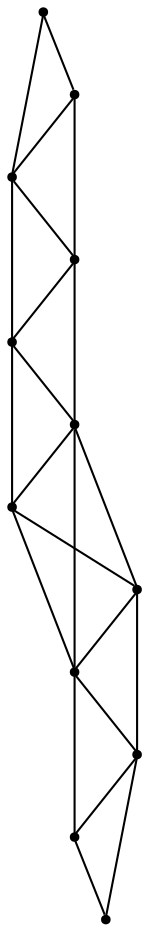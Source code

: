 graph {
  node [shape=point,comment="{\"directed\":false,\"doi\":\"10.1007/978-3-540-70904-6_32\",\"figure\":\"9\"}"]

  v0 [pos="1298.5540515988373,314.99996185302723"]
  v1 [pos="1387.1955259811045,433.1249872843424"]
  v2 [pos="1209.9125772165698,433.1249872843424"]
  v3 [pos="1121.396089207849,314.9999618530273"]
  v4 [pos="1032.7546148255815,433.1249872843424"]
  v5 [pos="944.1131404433139,314.99996185302723"]
  v6 [pos="855.5966524345929,433.1249872843424"]
  v7 [pos="766.9551780523257,314.99996185302723"]
  v8 [pos="678.313671875,433.1249872843424"]
  v9 [pos="589.7971997638081,314.9999618530273"]
  v10 [pos="501.1557253815407,433.1249872843424"]
  v11 [pos="412.63925327034883,314.99996185302723"]

  v0 -- v1 [id="-1",pos="1298.5540515988373,314.99996185302723 1387.1955259811045,433.1249872843424 1387.1955259811045,433.1249872843424 1387.1955259811045,433.1249872843424"]
  v11 -- v10 [id="-2",pos="412.63925327034883,314.99996185302723 501.1557253815407,433.1249872843424 501.1557253815407,433.1249872843424 501.1557253815407,433.1249872843424"]
  v11 -- v9 [id="-3",pos="412.63925327034883,314.99996185302723 589.7971997638081,314.9999618530273 589.7971997638081,314.9999618530273 589.7971997638081,314.9999618530273"]
  v10 -- v9 [id="-4",pos="501.1557253815407,433.1249872843424 589.7971997638081,314.9999618530273 589.7971997638081,314.9999618530273 589.7971997638081,314.9999618530273"]
  v10 -- v8 [id="-5",pos="501.1557253815407,433.1249872843424 678.313671875,433.1249872843424 678.313671875,433.1249872843424 678.313671875,433.1249872843424"]
  v9 -- v8 [id="-6",pos="589.7971997638081,314.9999618530273 678.313671875,433.1249872843424 678.313671875,433.1249872843424 678.313671875,433.1249872843424"]
  v9 -- v7 [id="-7",pos="589.7971997638081,314.9999618530273 766.9551780523257,314.99996185302723 766.9551780523257,314.99996185302723 766.9551780523257,314.99996185302723"]
  v8 -- v7 [id="-8",pos="678.313671875,433.1249872843424 766.9551780523257,314.99996185302723 766.9551780523257,314.99996185302723 766.9551780523257,314.99996185302723"]
  v8 -- v6 [id="-9",pos="678.313671875,433.1249872843424 855.5966524345929,433.1249872843424 855.5966524345929,433.1249872843424 855.5966524345929,433.1249872843424"]
  v7 -- v5 [id="-10",pos="766.9551780523257,314.99996185302723 944.1131404433139,314.99996185302723 944.1131404433139,314.99996185302723 944.1131404433139,314.99996185302723"]
  v7 -- v6 [id="-11",pos="766.9551780523257,314.99996185302723 855.5966524345929,433.1249872843424 855.5966524345929,433.1249872843424 855.5966524345929,433.1249872843424"]
  v6 -- v5 [id="-12",pos="855.5966524345929,433.1249872843424 944.1131404433139,314.99996185302723 944.1131404433139,314.99996185302723 944.1131404433139,314.99996185302723"]
  v6 -- v3 [id="-13",pos="855.5966524345929,433.1249872843424 1121.396089207849,314.9999618530273 1121.396089207849,314.9999618530273 1121.396089207849,314.9999618530273"]
  v6 -- v4 [id="-14",pos="855.5966524345929,433.1249872843424 1032.7546148255815,433.1249872843424 1032.7546148255815,433.1249872843424 1032.7546148255815,433.1249872843424"]
  v5 -- v4 [id="-15",pos="944.1131404433139,314.99996185302723 1032.7546148255815,433.1249872843424 1032.7546148255815,433.1249872843424 1032.7546148255815,433.1249872843424"]
  v5 -- v3 [id="-16",pos="944.1131404433139,314.99996185302723 1121.396089207849,314.9999618530273 1121.396089207849,314.9999618530273 1121.396089207849,314.9999618530273"]
  v4 -- v3 [id="-17",pos="1032.7546148255815,433.1249872843424 1121.396089207849,314.9999618530273 1121.396089207849,314.9999618530273 1121.396089207849,314.9999618530273"]
  v4 -- v2 [id="-18",pos="1032.7546148255815,433.1249872843424 1209.9125772165698,433.1249872843424 1209.9125772165698,433.1249872843424 1209.9125772165698,433.1249872843424"]
  v3 -- v2 [id="-19",pos="1121.396089207849,314.9999618530273 1209.9125772165698,433.1249872843424 1209.9125772165698,433.1249872843424 1209.9125772165698,433.1249872843424"]
  v3 -- v0 [id="-20",pos="1121.396089207849,314.9999618530273 1298.5540515988373,314.99996185302723 1298.5540515988373,314.99996185302723 1298.5540515988373,314.99996185302723"]
  v2 -- v0 [id="-21",pos="1209.9125772165698,433.1249872843424 1298.5540515988373,314.99996185302723 1298.5540515988373,314.99996185302723 1298.5540515988373,314.99996185302723"]
  v2 -- v1 [id="-22",pos="1209.9125772165698,433.1249872843424 1387.1955259811045,433.1249872843424 1387.1955259811045,433.1249872843424 1387.1955259811045,433.1249872843424"]
}